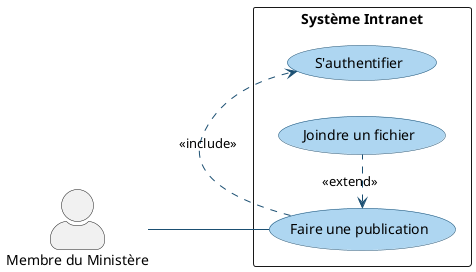 @startuml
' Style du diagramme
left to right direction
skinparam actorStyle awesome
skinparam usecase {
    BackgroundColor #AED6F1
    BorderColor #1B4F72
    ArrowColor #1B4F72
}

' Acteur principal
actor "Membre du Ministère" as User

' Cas d'utilisation
rectangle "Système Intranet" {
    usecase "Faire une publication" as UC_Post
    usecase "S'authentifier" as UC_Auth
    usecase "Joindre un fichier" as UC_Attach
}

' Relations
User -- UC_Post
UC_Post .> UC_Auth : <<include>>
UC_Post <. UC_Attach : <<extend>>

@enduml